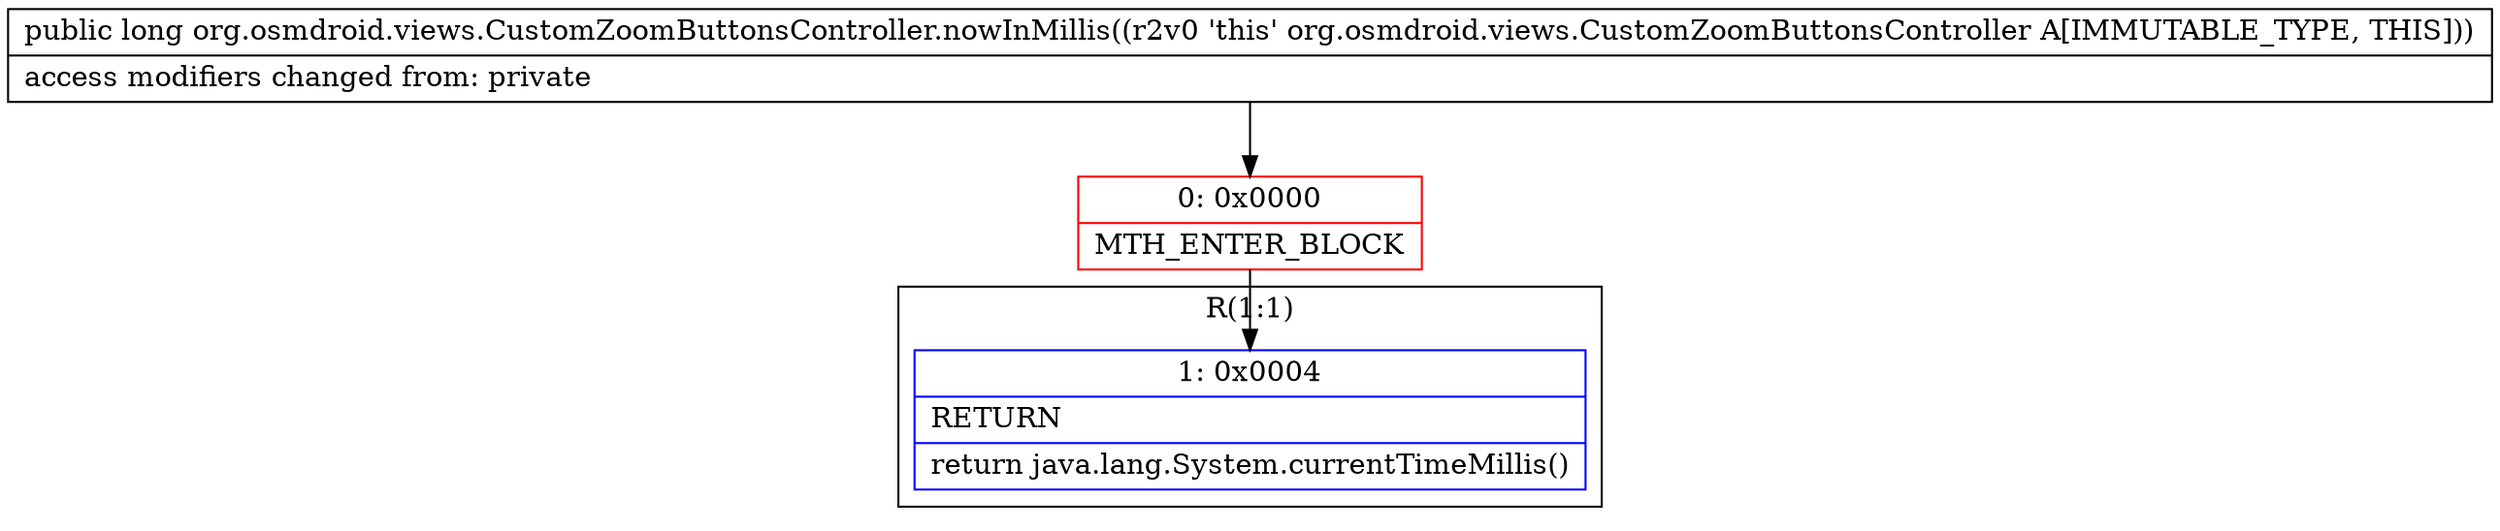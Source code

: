 digraph "CFG fororg.osmdroid.views.CustomZoomButtonsController.nowInMillis()J" {
subgraph cluster_Region_2053882304 {
label = "R(1:1)";
node [shape=record,color=blue];
Node_1 [shape=record,label="{1\:\ 0x0004|RETURN\l|return java.lang.System.currentTimeMillis()\l}"];
}
Node_0 [shape=record,color=red,label="{0\:\ 0x0000|MTH_ENTER_BLOCK\l}"];
MethodNode[shape=record,label="{public long org.osmdroid.views.CustomZoomButtonsController.nowInMillis((r2v0 'this' org.osmdroid.views.CustomZoomButtonsController A[IMMUTABLE_TYPE, THIS]))  | access modifiers changed from: private\l}"];
MethodNode -> Node_0;
Node_0 -> Node_1;
}


